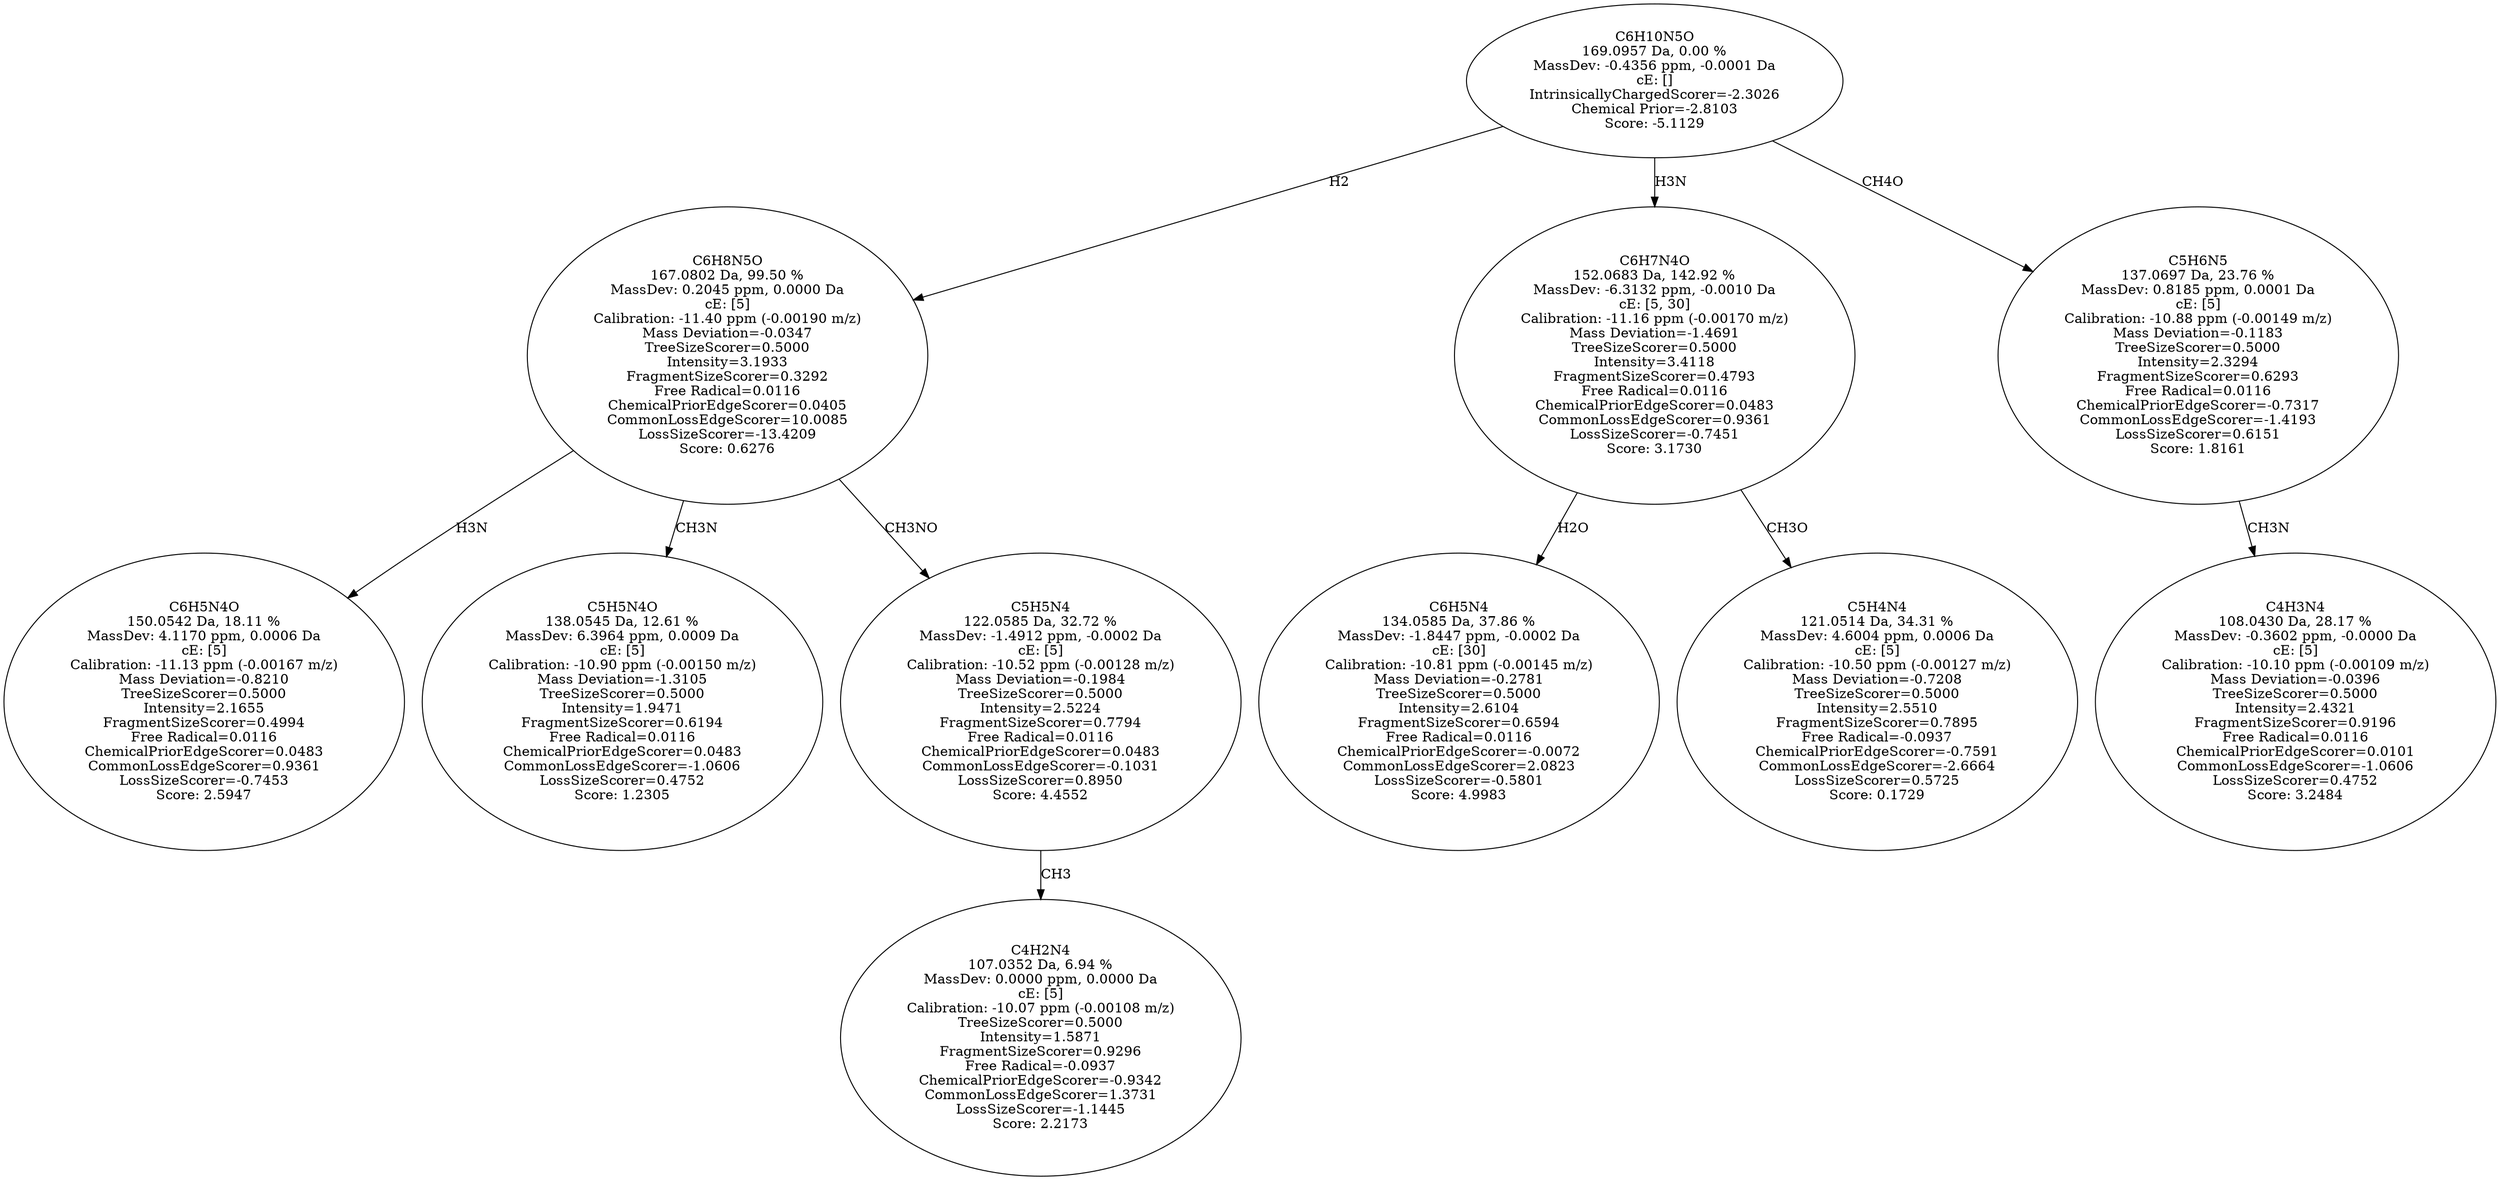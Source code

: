 strict digraph {
v1 [label="C6H5N4O\n150.0542 Da, 18.11 %\nMassDev: 4.1170 ppm, 0.0006 Da\ncE: [5]\nCalibration: -11.13 ppm (-0.00167 m/z)\nMass Deviation=-0.8210\nTreeSizeScorer=0.5000\nIntensity=2.1655\nFragmentSizeScorer=0.4994\nFree Radical=0.0116\nChemicalPriorEdgeScorer=0.0483\nCommonLossEdgeScorer=0.9361\nLossSizeScorer=-0.7453\nScore: 2.5947"];
v2 [label="C5H5N4O\n138.0545 Da, 12.61 %\nMassDev: 6.3964 ppm, 0.0009 Da\ncE: [5]\nCalibration: -10.90 ppm (-0.00150 m/z)\nMass Deviation=-1.3105\nTreeSizeScorer=0.5000\nIntensity=1.9471\nFragmentSizeScorer=0.6194\nFree Radical=0.0116\nChemicalPriorEdgeScorer=0.0483\nCommonLossEdgeScorer=-1.0606\nLossSizeScorer=0.4752\nScore: 1.2305"];
v3 [label="C4H2N4\n107.0352 Da, 6.94 %\nMassDev: 0.0000 ppm, 0.0000 Da\ncE: [5]\nCalibration: -10.07 ppm (-0.00108 m/z)\nTreeSizeScorer=0.5000\nIntensity=1.5871\nFragmentSizeScorer=0.9296\nFree Radical=-0.0937\nChemicalPriorEdgeScorer=-0.9342\nCommonLossEdgeScorer=1.3731\nLossSizeScorer=-1.1445\nScore: 2.2173"];
v4 [label="C5H5N4\n122.0585 Da, 32.72 %\nMassDev: -1.4912 ppm, -0.0002 Da\ncE: [5]\nCalibration: -10.52 ppm (-0.00128 m/z)\nMass Deviation=-0.1984\nTreeSizeScorer=0.5000\nIntensity=2.5224\nFragmentSizeScorer=0.7794\nFree Radical=0.0116\nChemicalPriorEdgeScorer=0.0483\nCommonLossEdgeScorer=-0.1031\nLossSizeScorer=0.8950\nScore: 4.4552"];
v5 [label="C6H8N5O\n167.0802 Da, 99.50 %\nMassDev: 0.2045 ppm, 0.0000 Da\ncE: [5]\nCalibration: -11.40 ppm (-0.00190 m/z)\nMass Deviation=-0.0347\nTreeSizeScorer=0.5000\nIntensity=3.1933\nFragmentSizeScorer=0.3292\nFree Radical=0.0116\nChemicalPriorEdgeScorer=0.0405\nCommonLossEdgeScorer=10.0085\nLossSizeScorer=-13.4209\nScore: 0.6276"];
v6 [label="C6H5N4\n134.0585 Da, 37.86 %\nMassDev: -1.8447 ppm, -0.0002 Da\ncE: [30]\nCalibration: -10.81 ppm (-0.00145 m/z)\nMass Deviation=-0.2781\nTreeSizeScorer=0.5000\nIntensity=2.6104\nFragmentSizeScorer=0.6594\nFree Radical=0.0116\nChemicalPriorEdgeScorer=-0.0072\nCommonLossEdgeScorer=2.0823\nLossSizeScorer=-0.5801\nScore: 4.9983"];
v7 [label="C5H4N4\n121.0514 Da, 34.31 %\nMassDev: 4.6004 ppm, 0.0006 Da\ncE: [5]\nCalibration: -10.50 ppm (-0.00127 m/z)\nMass Deviation=-0.7208\nTreeSizeScorer=0.5000\nIntensity=2.5510\nFragmentSizeScorer=0.7895\nFree Radical=-0.0937\nChemicalPriorEdgeScorer=-0.7591\nCommonLossEdgeScorer=-2.6664\nLossSizeScorer=0.5725\nScore: 0.1729"];
v8 [label="C6H7N4O\n152.0683 Da, 142.92 %\nMassDev: -6.3132 ppm, -0.0010 Da\ncE: [5, 30]\nCalibration: -11.16 ppm (-0.00170 m/z)\nMass Deviation=-1.4691\nTreeSizeScorer=0.5000\nIntensity=3.4118\nFragmentSizeScorer=0.4793\nFree Radical=0.0116\nChemicalPriorEdgeScorer=0.0483\nCommonLossEdgeScorer=0.9361\nLossSizeScorer=-0.7451\nScore: 3.1730"];
v9 [label="C4H3N4\n108.0430 Da, 28.17 %\nMassDev: -0.3602 ppm, -0.0000 Da\ncE: [5]\nCalibration: -10.10 ppm (-0.00109 m/z)\nMass Deviation=-0.0396\nTreeSizeScorer=0.5000\nIntensity=2.4321\nFragmentSizeScorer=0.9196\nFree Radical=0.0116\nChemicalPriorEdgeScorer=0.0101\nCommonLossEdgeScorer=-1.0606\nLossSizeScorer=0.4752\nScore: 3.2484"];
v10 [label="C5H6N5\n137.0697 Da, 23.76 %\nMassDev: 0.8185 ppm, 0.0001 Da\ncE: [5]\nCalibration: -10.88 ppm (-0.00149 m/z)\nMass Deviation=-0.1183\nTreeSizeScorer=0.5000\nIntensity=2.3294\nFragmentSizeScorer=0.6293\nFree Radical=0.0116\nChemicalPriorEdgeScorer=-0.7317\nCommonLossEdgeScorer=-1.4193\nLossSizeScorer=0.6151\nScore: 1.8161"];
v11 [label="C6H10N5O\n169.0957 Da, 0.00 %\nMassDev: -0.4356 ppm, -0.0001 Da\ncE: []\nIntrinsicallyChargedScorer=-2.3026\nChemical Prior=-2.8103\nScore: -5.1129"];
v5 -> v1 [label="H3N"];
v5 -> v2 [label="CH3N"];
v4 -> v3 [label="CH3"];
v5 -> v4 [label="CH3NO"];
v11 -> v5 [label="H2"];
v8 -> v6 [label="H2O"];
v8 -> v7 [label="CH3O"];
v11 -> v8 [label="H3N"];
v10 -> v9 [label="CH3N"];
v11 -> v10 [label="CH4O"];
}